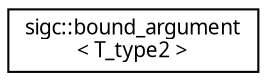 digraph "Graphical Class Hierarchy"
{
  edge [fontname="Sans",fontsize="10",labelfontname="Sans",labelfontsize="10"];
  node [fontname="Sans",fontsize="10",shape=record];
  rankdir="LR";
  Node1 [label="sigc::bound_argument\l\< T_type2 \>",height=0.2,width=0.4,color="black", fillcolor="white", style="filled",URL="$classsigc_1_1bound__argument.html"];
}
